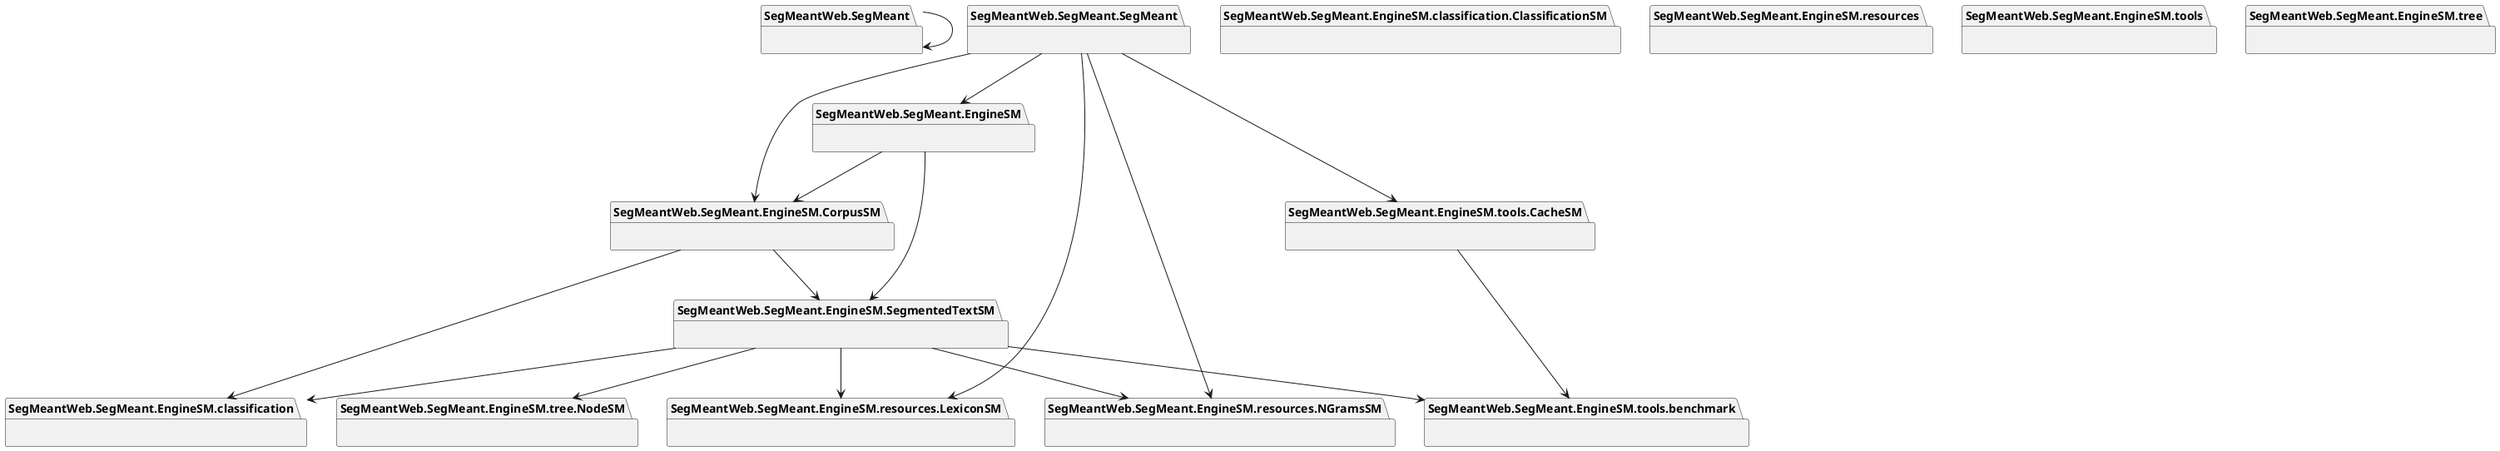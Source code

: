 @startuml packages
set namespaceSeparator none
package "SegMeantWeb.SegMeant" as SegMeantWeb.SegMeant {
}
package "SegMeantWeb.SegMeant.EngineSM" as SegMeantWeb.SegMeant.EngineSM {
}
package "SegMeantWeb.SegMeant.EngineSM.CorpusSM" as SegMeantWeb.SegMeant.EngineSM.CorpusSM {
}
package "SegMeantWeb.SegMeant.EngineSM.SegmentedTextSM" as SegMeantWeb.SegMeant.EngineSM.SegmentedTextSM {
}
package "SegMeantWeb.SegMeant.EngineSM.classification" as SegMeantWeb.SegMeant.EngineSM.classification {
}
package "SegMeantWeb.SegMeant.EngineSM.classification.ClassificationSM" as SegMeantWeb.SegMeant.EngineSM.classification.ClassificationSM {
}
package "SegMeantWeb.SegMeant.EngineSM.resources" as SegMeantWeb.SegMeant.EngineSM.resources {
}
package "SegMeantWeb.SegMeant.EngineSM.resources.LexiconSM" as SegMeantWeb.SegMeant.EngineSM.resources.LexiconSM {
}
package "SegMeantWeb.SegMeant.EngineSM.resources.NGramsSM" as SegMeantWeb.SegMeant.EngineSM.resources.NGramsSM {
}
package "SegMeantWeb.SegMeant.EngineSM.tools" as SegMeantWeb.SegMeant.EngineSM.tools {
}
package "SegMeantWeb.SegMeant.EngineSM.tools.CacheSM" as SegMeantWeb.SegMeant.EngineSM.tools.CacheSM {
}
package "SegMeantWeb.SegMeant.EngineSM.tools.benchmark" as SegMeantWeb.SegMeant.EngineSM.tools.benchmark {
}
package "SegMeantWeb.SegMeant.EngineSM.tree" as SegMeantWeb.SegMeant.EngineSM.tree {
}
package "SegMeantWeb.SegMeant.EngineSM.tree.NodeSM" as SegMeantWeb.SegMeant.EngineSM.tree.NodeSM {
}
package "SegMeantWeb.SegMeant.SegMeant" as SegMeantWeb.SegMeant.SegMeant {
}
SegMeantWeb.SegMeant --> SegMeantWeb.SegMeant
SegMeantWeb.SegMeant.EngineSM --> SegMeantWeb.SegMeant.EngineSM.CorpusSM
SegMeantWeb.SegMeant.EngineSM --> SegMeantWeb.SegMeant.EngineSM.SegmentedTextSM
SegMeantWeb.SegMeant.EngineSM.CorpusSM --> SegMeantWeb.SegMeant.EngineSM.SegmentedTextSM
SegMeantWeb.SegMeant.EngineSM.CorpusSM --> SegMeantWeb.SegMeant.EngineSM.classification
SegMeantWeb.SegMeant.EngineSM.SegmentedTextSM --> SegMeantWeb.SegMeant.EngineSM.classification
SegMeantWeb.SegMeant.EngineSM.SegmentedTextSM --> SegMeantWeb.SegMeant.EngineSM.resources.LexiconSM
SegMeantWeb.SegMeant.EngineSM.SegmentedTextSM --> SegMeantWeb.SegMeant.EngineSM.resources.NGramsSM
SegMeantWeb.SegMeant.EngineSM.SegmentedTextSM --> SegMeantWeb.SegMeant.EngineSM.tools.benchmark
SegMeantWeb.SegMeant.EngineSM.SegmentedTextSM --> SegMeantWeb.SegMeant.EngineSM.tree.NodeSM
SegMeantWeb.SegMeant.EngineSM.tools.CacheSM --> SegMeantWeb.SegMeant.EngineSM.tools.benchmark
SegMeantWeb.SegMeant.SegMeant --> SegMeantWeb.SegMeant.EngineSM
SegMeantWeb.SegMeant.SegMeant --> SegMeantWeb.SegMeant.EngineSM.CorpusSM
SegMeantWeb.SegMeant.SegMeant --> SegMeantWeb.SegMeant.EngineSM.resources.LexiconSM
SegMeantWeb.SegMeant.SegMeant --> SegMeantWeb.SegMeant.EngineSM.resources.NGramsSM
SegMeantWeb.SegMeant.SegMeant --> SegMeantWeb.SegMeant.EngineSM.tools.CacheSM
@enduml
